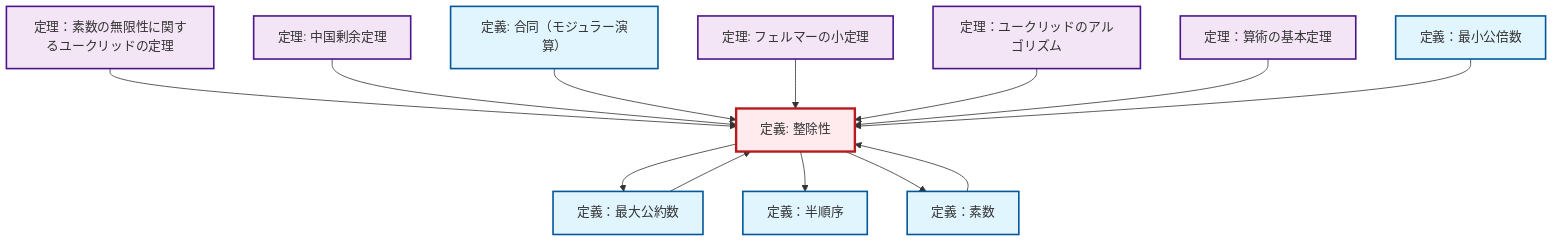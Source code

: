 graph TD
    classDef definition fill:#e1f5fe,stroke:#01579b,stroke-width:2px
    classDef theorem fill:#f3e5f5,stroke:#4a148c,stroke-width:2px
    classDef axiom fill:#fff3e0,stroke:#e65100,stroke-width:2px
    classDef example fill:#e8f5e9,stroke:#1b5e20,stroke-width:2px
    classDef current fill:#ffebee,stroke:#b71c1c,stroke-width:3px
    thm-fundamental-arithmetic["定理：算術の基本定理"]:::theorem
    def-lcm["定義：最小公倍数"]:::definition
    thm-fermat-little["定理: フェルマーの小定理"]:::theorem
    thm-euclidean-algorithm["定理：ユークリッドのアルゴリズム"]:::theorem
    def-partial-order["定義：半順序"]:::definition
    thm-chinese-remainder["定理: 中国剰余定理"]:::theorem
    def-prime["定義：素数"]:::definition
    def-congruence["定義: 合同（モジュラー演算）"]:::definition
    def-gcd["定義：最大公約数"]:::definition
    thm-euclid-infinitude-primes["定理：素数の無限性に関するユークリッドの定理"]:::theorem
    def-divisibility["定義: 整除性"]:::definition
    thm-euclid-infinitude-primes --> def-divisibility
    def-gcd --> def-divisibility
    def-divisibility --> def-gcd
    thm-chinese-remainder --> def-divisibility
    def-congruence --> def-divisibility
    thm-fermat-little --> def-divisibility
    def-divisibility --> def-partial-order
    thm-euclidean-algorithm --> def-divisibility
    def-divisibility --> def-prime
    def-prime --> def-divisibility
    thm-fundamental-arithmetic --> def-divisibility
    def-lcm --> def-divisibility
    class def-divisibility current